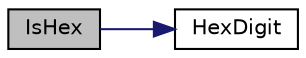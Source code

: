 digraph "IsHex"
{
  edge [fontname="Helvetica",fontsize="10",labelfontname="Helvetica",labelfontsize="10"];
  node [fontname="Helvetica",fontsize="10",shape=record];
  rankdir="LR";
  Node841 [label="IsHex",height=0.2,width=0.4,color="black", fillcolor="grey75", style="filled", fontcolor="black"];
  Node841 -> Node842 [color="midnightblue",fontsize="10",style="solid",fontname="Helvetica"];
  Node842 [label="HexDigit",height=0.2,width=0.4,color="black", fillcolor="white", style="filled",URL="$df/d2d/util_8cpp.html#aa59e8a8c5a39cb5041f93bb95dd02119"];
}
